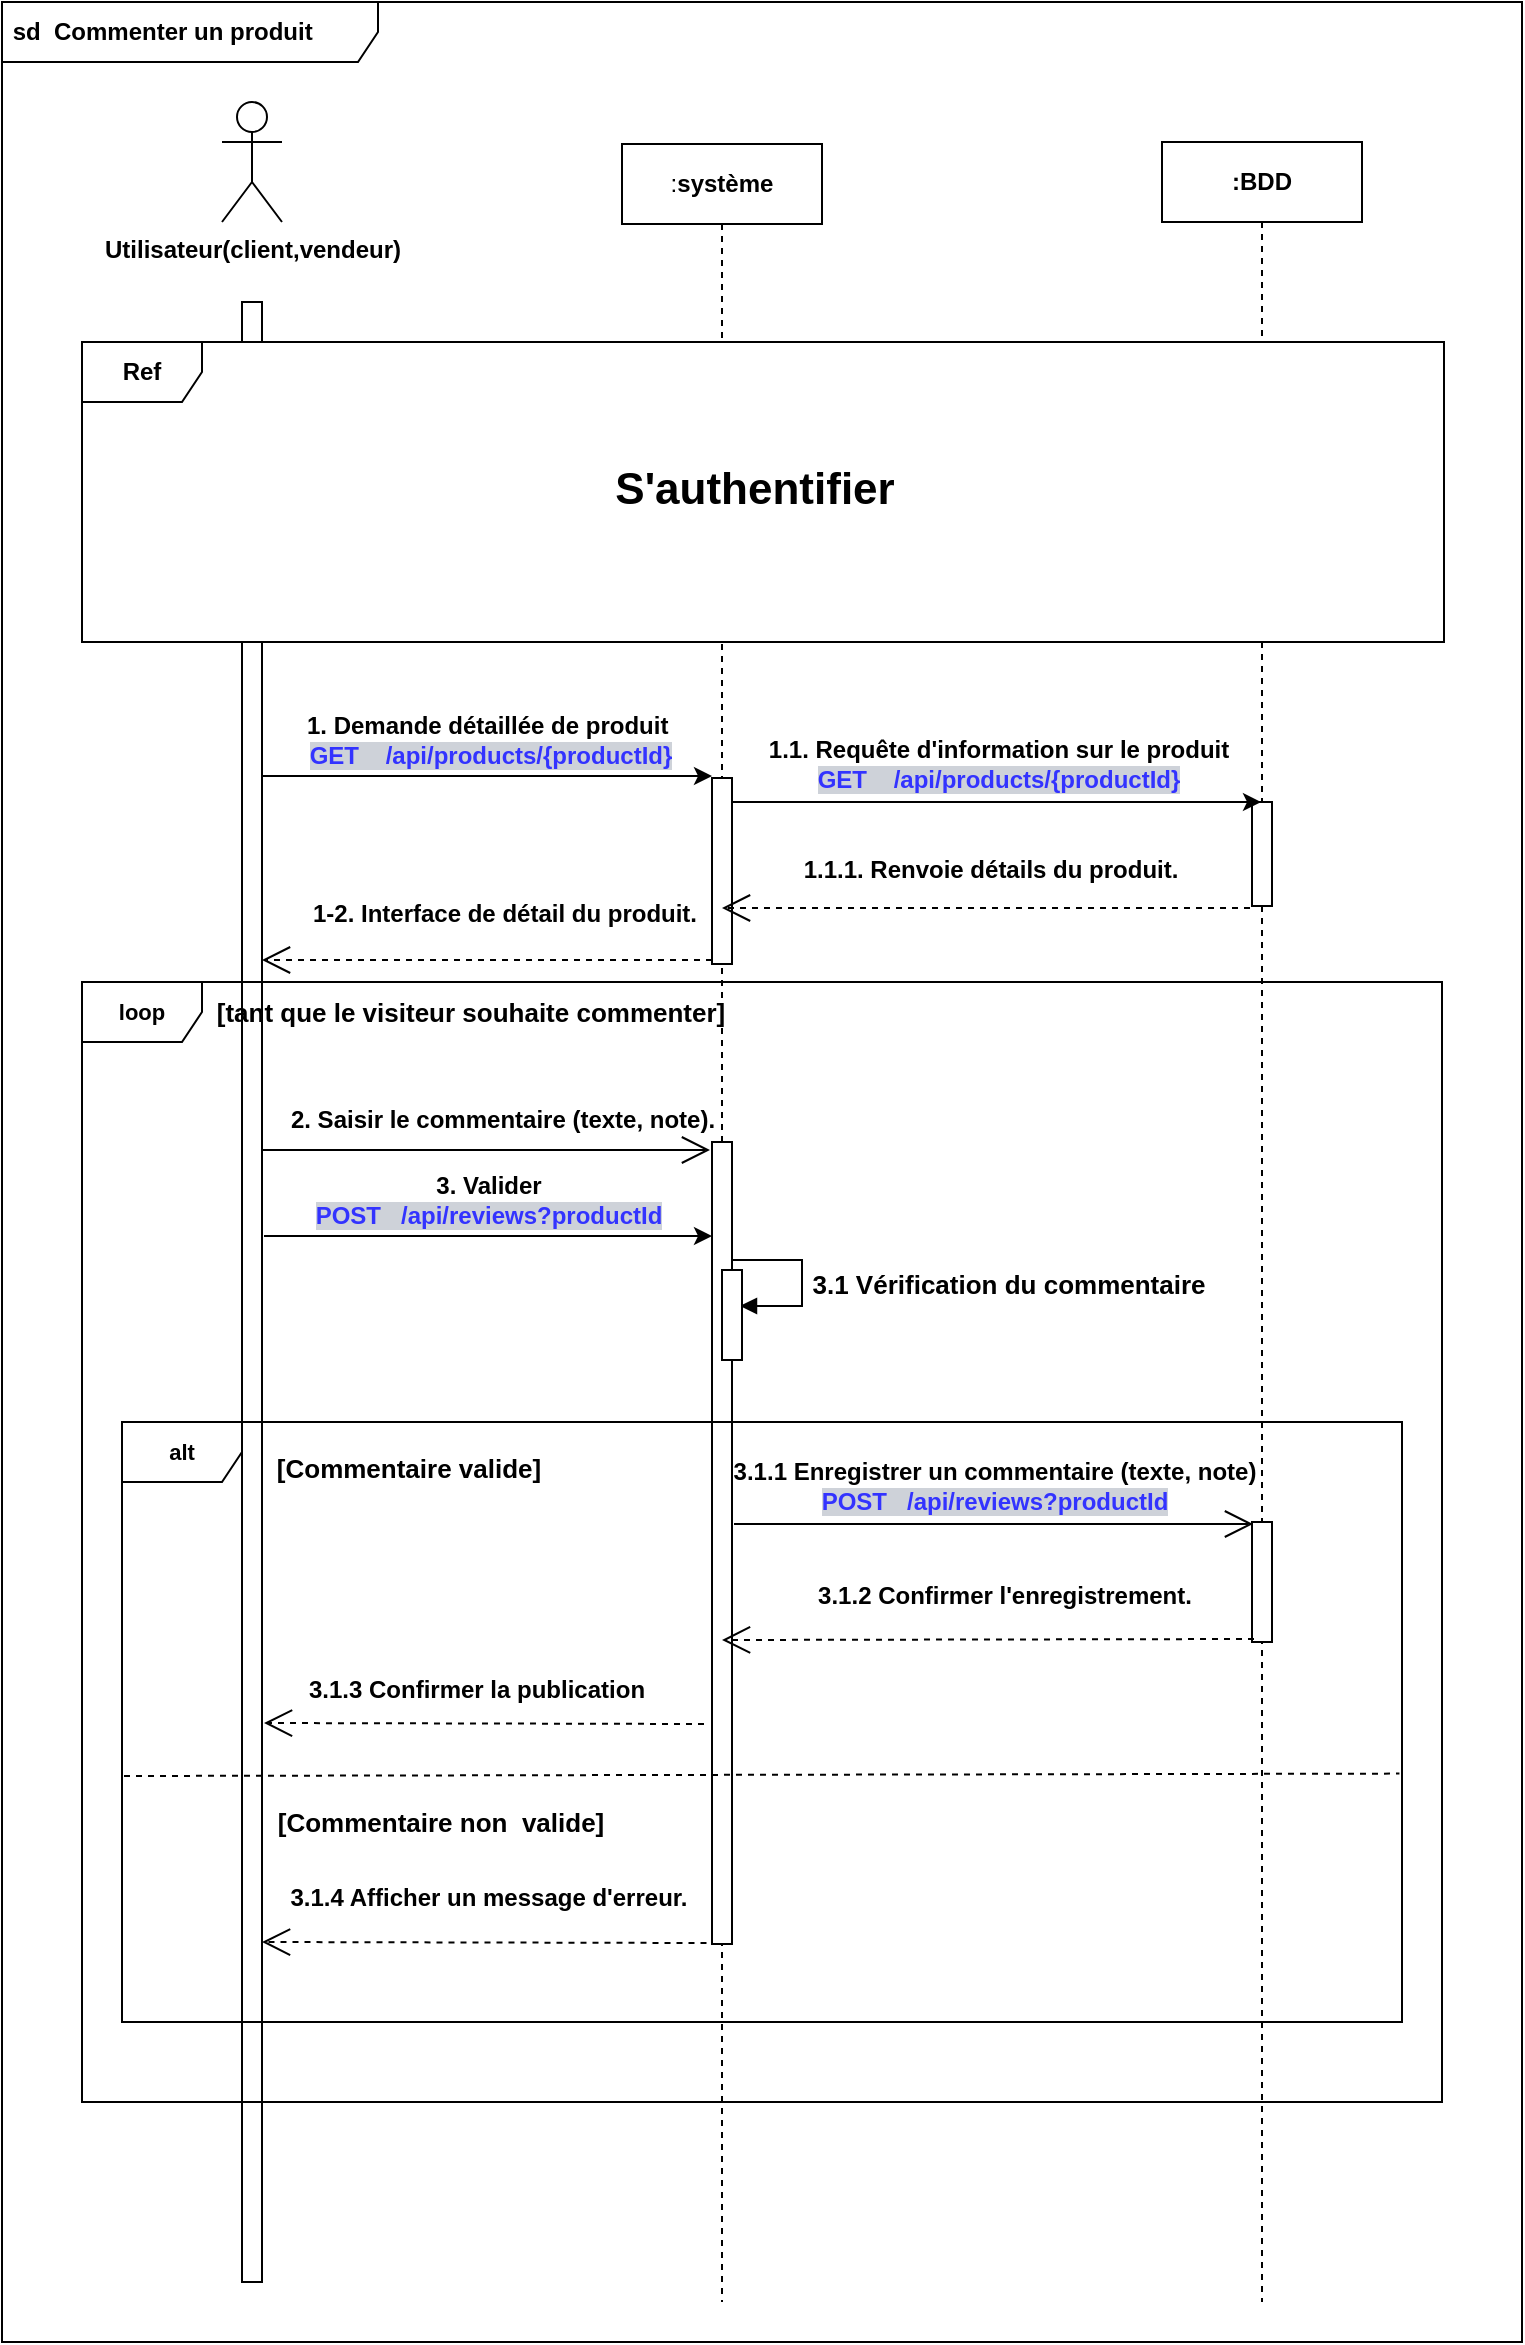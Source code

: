 <mxfile version="27.0.6">
  <diagram name="Page-1" id="hIzWn2SBLk9P-L7SLGz2">
    <mxGraphModel grid="1" page="1" gridSize="10" guides="1" tooltips="1" connect="1" arrows="1" fold="1" pageScale="1" pageWidth="827" pageHeight="1169" math="0" shadow="0">
      <root>
        <mxCell id="0" />
        <mxCell id="1" parent="0" />
        <mxCell id="wVAuduDZPqJUXdJXxRA9-3" value="" style="endArrow=none;dashed=1;html=1;rounded=0;" edge="1" parent="1">
          <mxGeometry width="50" height="50" relative="1" as="geometry">
            <mxPoint x="164" y="1550" as="sourcePoint" />
            <mxPoint x="164.23" y="820" as="targetPoint" />
          </mxGeometry>
        </mxCell>
        <mxCell id="Ek8A23UkqYiL205dJHVW-1" value="&lt;b&gt;Utilisateur(client,vendeur)&lt;/b&gt;" style="shape=umlActor;verticalLabelPosition=bottom;verticalAlign=top;html=1;outlineConnect=0;" vertex="1" parent="1">
          <mxGeometry x="150" y="460" width="30" height="60" as="geometry" />
        </mxCell>
        <mxCell id="Ek8A23UkqYiL205dJHVW-7" value="" style="html=1;points=[[0,0,0,0,5],[0,1,0,0,-5],[1,0,0,0,5],[1,1,0,0,-5]];perimeter=orthogonalPerimeter;outlineConnect=0;targetShapes=umlLifeline;portConstraint=eastwest;newEdgeStyle={&quot;curved&quot;:0,&quot;rounded&quot;:0};" vertex="1" parent="1">
          <mxGeometry x="160" y="560" width="10" height="990" as="geometry" />
        </mxCell>
        <mxCell id="Ek8A23UkqYiL205dJHVW-11" value=":&lt;b&gt;système&lt;/b&gt;" style="shape=umlLifeline;perimeter=lifelinePerimeter;whiteSpace=wrap;html=1;container=1;dropTarget=0;collapsible=0;recursiveResize=0;outlineConnect=0;portConstraint=eastwest;newEdgeStyle={&quot;curved&quot;:0,&quot;rounded&quot;:0};" vertex="1" parent="1">
          <mxGeometry x="350" y="481" width="100" height="1079" as="geometry" />
        </mxCell>
        <mxCell id="Ek8A23UkqYiL205dJHVW-13" value="" style="html=1;points=[[0,0,0,0,5],[0,1,0,0,-5],[1,0,0,0,5],[1,1,0,0,-5]];perimeter=orthogonalPerimeter;outlineConnect=0;targetShapes=umlLifeline;portConstraint=eastwest;newEdgeStyle={&quot;curved&quot;:0,&quot;rounded&quot;:0};" vertex="1" parent="Ek8A23UkqYiL205dJHVW-11">
          <mxGeometry x="45" y="317" width="10" height="93" as="geometry" />
        </mxCell>
        <mxCell id="Ek8A23UkqYiL205dJHVW-36" value="" style="html=1;align=left;spacingLeft=2;endArrow=block;rounded=0;edgeStyle=orthogonalEdgeStyle;curved=0;rounded=0;strokeColor=default;verticalAlign=middle;fontFamily=Helvetica;fontSize=11;fontColor=default;labelBackgroundColor=default;" edge="1" parent="Ek8A23UkqYiL205dJHVW-11" source="wVAuduDZPqJUXdJXxRA9-6">
          <mxGeometry x="0.002" relative="1" as="geometry">
            <mxPoint x="59" y="558" as="sourcePoint" />
            <Array as="points">
              <mxPoint x="90" y="558" />
              <mxPoint x="90" y="581" />
            </Array>
            <mxPoint as="offset" />
            <mxPoint x="59" y="581" as="targetPoint" />
          </mxGeometry>
        </mxCell>
        <mxCell id="wVAuduDZPqJUXdJXxRA9-6" value="" style="html=1;points=[[0,0,0,0,5],[0,1,0,0,-5],[1,0,0,0,5],[1,1,0,0,-5]];perimeter=orthogonalPerimeter;outlineConnect=0;targetShapes=umlLifeline;portConstraint=eastwest;newEdgeStyle={&quot;curved&quot;:0,&quot;rounded&quot;:0};" vertex="1" parent="Ek8A23UkqYiL205dJHVW-11">
          <mxGeometry x="45" y="499" width="10" height="401" as="geometry" />
        </mxCell>
        <mxCell id="Ek8A23UkqYiL205dJHVW-35" value="" style="html=1;points=[[0,0,0,0,5],[0,1,0,0,-5],[1,0,0,0,5],[1,1,0,0,-5]];perimeter=orthogonalPerimeter;outlineConnect=0;targetShapes=umlLifeline;portConstraint=eastwest;newEdgeStyle={&quot;curved&quot;:0,&quot;rounded&quot;:0};fontFamily=Helvetica;fontSize=11;fontColor=default;labelBackgroundColor=default;" vertex="1" parent="Ek8A23UkqYiL205dJHVW-11">
          <mxGeometry x="50" y="563" width="10" height="45" as="geometry" />
        </mxCell>
        <mxCell id="Ek8A23UkqYiL205dJHVW-12" value="&lt;font style=&quot;vertical-align: inherit;&quot;&gt;&lt;font style=&quot;vertical-align: inherit;&quot;&gt;&lt;b&gt;:BDD&lt;/b&gt;&lt;/font&gt;&lt;/font&gt;" style="shape=umlLifeline;perimeter=lifelinePerimeter;whiteSpace=wrap;html=1;container=1;dropTarget=0;collapsible=0;recursiveResize=0;outlineConnect=0;portConstraint=eastwest;newEdgeStyle={&quot;curved&quot;:0,&quot;rounded&quot;:0};" vertex="1" parent="1">
          <mxGeometry x="620" y="480" width="100" height="1080" as="geometry" />
        </mxCell>
        <mxCell id="wVAuduDZPqJUXdJXxRA9-5" value="" style="html=1;points=[[0,0,0,0,5],[0,1,0,0,-5],[1,0,0,0,5],[1,1,0,0,-5]];perimeter=orthogonalPerimeter;outlineConnect=0;targetShapes=umlLifeline;portConstraint=eastwest;newEdgeStyle={&quot;curved&quot;:0,&quot;rounded&quot;:0};" vertex="1" parent="Ek8A23UkqYiL205dJHVW-12">
          <mxGeometry x="45" y="330" width="10" height="52" as="geometry" />
        </mxCell>
        <mxCell id="wVAuduDZPqJUXdJXxRA9-9" value="" style="html=1;points=[[0,0,0,0,5],[0,1,0,0,-5],[1,0,0,0,5],[1,1,0,0,-5]];perimeter=orthogonalPerimeter;outlineConnect=0;targetShapes=umlLifeline;portConstraint=eastwest;newEdgeStyle={&quot;curved&quot;:0,&quot;rounded&quot;:0};" vertex="1" parent="Ek8A23UkqYiL205dJHVW-12">
          <mxGeometry x="45" y="690" width="10" height="60" as="geometry" />
        </mxCell>
        <mxCell id="Ek8A23UkqYiL205dJHVW-14" value="" style="endArrow=classic;html=1;rounded=0;" edge="1" parent="1">
          <mxGeometry width="50" height="50" relative="1" as="geometry">
            <mxPoint x="170" y="797" as="sourcePoint" />
            <mxPoint x="395" y="797" as="targetPoint" />
          </mxGeometry>
        </mxCell>
        <mxCell id="Ek8A23UkqYiL205dJHVW-15" value="&lt;b&gt;1. Demande détaillée de produit&amp;nbsp;&lt;/b&gt;&lt;div&gt;&lt;b&gt;&lt;font style=&quot;color: rgb(51, 51, 255); background-color: rgb(206, 210, 217);&quot;&gt;GET&amp;nbsp; &amp;nbsp; /api/products/{productId}&lt;/font&gt;&lt;/b&gt;&lt;/div&gt;" style="text;html=1;align=center;verticalAlign=middle;resizable=0;points=[];autosize=1;strokeColor=none;fillColor=none;" vertex="1" parent="1">
          <mxGeometry x="179" y="759" width="210" height="40" as="geometry" />
        </mxCell>
        <mxCell id="Ek8A23UkqYiL205dJHVW-19" value="&lt;b&gt;1.1. Requête d&#39;information sur le produit&lt;/b&gt;&lt;div&gt;&lt;b&gt;&lt;font style=&quot;color: rgb(51, 51, 255); background-color: rgb(206, 210, 217);&quot;&gt;GET&amp;nbsp; &amp;nbsp; /api/products/{productId}&lt;/font&gt;&lt;/b&gt;&lt;b&gt;&lt;/b&gt;&lt;/div&gt;" style="text;html=1;align=center;verticalAlign=middle;resizable=0;points=[];autosize=1;strokeColor=none;fillColor=none;" vertex="1" parent="1">
          <mxGeometry x="412.5" y="771" width="250" height="40" as="geometry" />
        </mxCell>
        <mxCell id="Ek8A23UkqYiL205dJHVW-20" value="" style="endArrow=classic;html=1;rounded=0;" edge="1" parent="1">
          <mxGeometry width="50" height="50" relative="1" as="geometry">
            <mxPoint x="405" y="810" as="sourcePoint" />
            <mxPoint x="669.5" y="810" as="targetPoint" />
          </mxGeometry>
        </mxCell>
        <mxCell id="Ek8A23UkqYiL205dJHVW-21" value="" style="endArrow=open;endSize=12;dashed=1;html=1;rounded=0;" edge="1" parent="1">
          <mxGeometry x="-0.041" y="3" width="160" relative="1" as="geometry">
            <mxPoint x="664" y="863" as="sourcePoint" />
            <mxPoint x="400" y="863" as="targetPoint" />
            <mxPoint x="1" as="offset" />
          </mxGeometry>
        </mxCell>
        <mxCell id="Ek8A23UkqYiL205dJHVW-22" value="&lt;b&gt;1.1.1. Renvoie détails du produit.&lt;/b&gt;" style="text;html=1;align=center;verticalAlign=middle;resizable=0;points=[];autosize=1;strokeColor=none;fillColor=none;" vertex="1" parent="1">
          <mxGeometry x="428.5" y="829" width="210" height="30" as="geometry" />
        </mxCell>
        <mxCell id="Ek8A23UkqYiL205dJHVW-23" value="" style="endArrow=open;endSize=12;dashed=1;html=1;rounded=0;" edge="1" parent="1">
          <mxGeometry x="-0.041" y="3" width="160" relative="1" as="geometry">
            <mxPoint x="395" y="889" as="sourcePoint" />
            <mxPoint x="170" y="889" as="targetPoint" />
            <mxPoint x="1" as="offset" />
          </mxGeometry>
        </mxCell>
        <mxCell id="Ek8A23UkqYiL205dJHVW-24" value="&lt;b&gt;1-2. Interface de détail du produit.&lt;/b&gt;" style="text;html=1;align=center;verticalAlign=middle;resizable=0;points=[];autosize=1;strokeColor=none;fillColor=none;" vertex="1" parent="1">
          <mxGeometry x="181" y="851" width="220" height="30" as="geometry" />
        </mxCell>
        <mxCell id="Ek8A23UkqYiL205dJHVW-25" value="&lt;b&gt;2. Saisir le commentaire (texte, note).&lt;/b&gt;" style="text;html=1;align=center;verticalAlign=middle;resizable=0;points=[];autosize=1;strokeColor=none;fillColor=none;" vertex="1" parent="1">
          <mxGeometry x="170" y="954" width="240" height="30" as="geometry" />
        </mxCell>
        <mxCell id="Ek8A23UkqYiL205dJHVW-27" value="" style="endArrow=open;endFill=1;endSize=12;html=1;rounded=0;" edge="1" parent="1">
          <mxGeometry width="160" relative="1" as="geometry">
            <mxPoint x="170" y="984" as="sourcePoint" />
            <mxPoint x="394" y="984" as="targetPoint" />
          </mxGeometry>
        </mxCell>
        <mxCell id="Ek8A23UkqYiL205dJHVW-29" value="&lt;b&gt;3. Valider&lt;/b&gt;&lt;div&gt;&lt;b&gt;&lt;font style=&quot;color: rgb(51, 51, 255); background-color: rgb(206, 210, 217);&quot;&gt;POST&amp;nbsp; &amp;nbsp;/api/reviews?productId&lt;/font&gt;&lt;/b&gt;&lt;b&gt;&lt;/b&gt;&lt;/div&gt;" style="text;html=1;align=center;verticalAlign=middle;resizable=0;points=[];autosize=1;strokeColor=none;fillColor=none;" vertex="1" parent="1">
          <mxGeometry x="182.75" y="989" width="200" height="40" as="geometry" />
        </mxCell>
        <mxCell id="Ek8A23UkqYiL205dJHVW-30" value="" style="endArrow=classic;html=1;rounded=0;" edge="1" parent="1">
          <mxGeometry width="50" height="50" relative="1" as="geometry">
            <mxPoint x="171" y="1027" as="sourcePoint" />
            <mxPoint x="395" y="1027" as="targetPoint" />
          </mxGeometry>
        </mxCell>
        <mxCell id="Ek8A23UkqYiL205dJHVW-38" value="&lt;b&gt;&lt;font style=&quot;font-size: 13px;&quot;&gt;3.1 Vérification du commentaire&lt;/font&gt;&lt;/b&gt;" style="text;html=1;align=center;verticalAlign=middle;resizable=0;points=[];autosize=1;strokeColor=none;fillColor=none;fontFamily=Helvetica;fontSize=11;fontColor=default;labelBackgroundColor=default;" vertex="1" parent="1">
          <mxGeometry x="433" y="1036" width="220" height="30" as="geometry" />
        </mxCell>
        <mxCell id="Ek8A23UkqYiL205dJHVW-39" value="&lt;b&gt;alt&lt;/b&gt;" style="shape=umlFrame;whiteSpace=wrap;html=1;pointerEvents=0;fontFamily=Helvetica;fontSize=11;fontColor=default;labelBackgroundColor=default;" vertex="1" parent="1">
          <mxGeometry x="100" y="1120" width="640" height="300" as="geometry" />
        </mxCell>
        <mxCell id="Ek8A23UkqYiL205dJHVW-40" value="&lt;b&gt;3.1.1 Enregistrer un commentaire (texte, note)&lt;/b&gt;&lt;div&gt;&lt;b&gt;&lt;font style=&quot;color: rgb(51, 51, 255); background-color: rgb(206, 210, 217);&quot;&gt;POST&amp;nbsp; &amp;nbsp;/api/reviews?productId&lt;/font&gt;&lt;/b&gt;&lt;b&gt;&lt;/b&gt;&lt;/div&gt;" style="text;html=1;align=center;verticalAlign=middle;resizable=0;points=[];autosize=1;strokeColor=none;fillColor=none;" vertex="1" parent="1">
          <mxGeometry x="395.5" y="1132" width="280" height="40" as="geometry" />
        </mxCell>
        <mxCell id="Ek8A23UkqYiL205dJHVW-41" value="" style="endArrow=open;endFill=1;endSize=12;html=1;rounded=0;" edge="1" parent="1">
          <mxGeometry width="160" relative="1" as="geometry">
            <mxPoint x="406" y="1171" as="sourcePoint" />
            <mxPoint x="665.5" y="1171" as="targetPoint" />
          </mxGeometry>
        </mxCell>
        <mxCell id="Ek8A23UkqYiL205dJHVW-42" value="&lt;b&gt;&lt;font style=&quot;font-size: 13px;&quot;&gt;[Commentaire valide]&lt;/font&gt;&lt;/b&gt;" style="text;html=1;align=center;verticalAlign=middle;resizable=0;points=[];autosize=1;strokeColor=none;fillColor=none;fontFamily=Helvetica;fontSize=11;fontColor=default;labelBackgroundColor=default;" vertex="1" parent="1">
          <mxGeometry x="163" y="1128" width="160" height="30" as="geometry" />
        </mxCell>
        <mxCell id="Ek8A23UkqYiL205dJHVW-43" value="&lt;b&gt;3.1.2 Confirmer l&#39;enregistrement.&lt;/b&gt;" style="text;html=1;align=center;verticalAlign=middle;resizable=0;points=[];autosize=1;strokeColor=none;fillColor=none;" vertex="1" parent="1">
          <mxGeometry x="435.5" y="1192" width="210" height="30" as="geometry" />
        </mxCell>
        <mxCell id="Ek8A23UkqYiL205dJHVW-44" value="" style="endArrow=open;endSize=12;dashed=1;html=1;rounded=0;" edge="1" parent="1">
          <mxGeometry x="-0.041" y="3" width="160" relative="1" as="geometry">
            <mxPoint x="666" y="1228.5" as="sourcePoint" />
            <mxPoint x="400" y="1229" as="targetPoint" />
            <mxPoint x="1" as="offset" />
          </mxGeometry>
        </mxCell>
        <mxCell id="Ek8A23UkqYiL205dJHVW-45" value="" style="endArrow=open;endSize=12;dashed=1;html=1;rounded=0;" edge="1" parent="1">
          <mxGeometry x="-0.041" y="3" width="160" relative="1" as="geometry">
            <mxPoint x="391" y="1271" as="sourcePoint" />
            <mxPoint x="171" y="1270.5" as="targetPoint" />
            <mxPoint x="1" as="offset" />
          </mxGeometry>
        </mxCell>
        <mxCell id="Ek8A23UkqYiL205dJHVW-46" value="&lt;b&gt;3.1.3 Confirmer la publication&lt;/b&gt;" style="text;html=1;align=center;verticalAlign=middle;resizable=0;points=[];autosize=1;strokeColor=none;fillColor=none;" vertex="1" parent="1">
          <mxGeometry x="181.5" y="1239" width="190" height="30" as="geometry" />
        </mxCell>
        <mxCell id="Ek8A23UkqYiL205dJHVW-48" value="" style="endArrow=none;dashed=1;html=1;rounded=0;strokeColor=default;align=center;verticalAlign=middle;fontFamily=Helvetica;fontSize=11;fontColor=default;labelBackgroundColor=default;entryX=0.998;entryY=0.586;entryDx=0;entryDy=0;entryPerimeter=0;" edge="1" parent="1" target="Ek8A23UkqYiL205dJHVW-39">
          <mxGeometry width="50" height="50" relative="1" as="geometry">
            <mxPoint x="101" y="1297" as="sourcePoint" />
            <mxPoint x="720" y="1297" as="targetPoint" />
          </mxGeometry>
        </mxCell>
        <mxCell id="Ek8A23UkqYiL205dJHVW-49" value="&lt;b&gt;&lt;font style=&quot;font-size: 13px;&quot;&gt;[Commentaire non&amp;nbsp; valide]&lt;/font&gt;&lt;/b&gt;" style="text;html=1;align=center;verticalAlign=middle;resizable=0;points=[];autosize=1;strokeColor=none;fillColor=none;fontFamily=Helvetica;fontSize=11;fontColor=default;labelBackgroundColor=default;" vertex="1" parent="1">
          <mxGeometry x="164" y="1305" width="190" height="30" as="geometry" />
        </mxCell>
        <mxCell id="Ek8A23UkqYiL205dJHVW-50" value="" style="endArrow=open;endSize=12;dashed=1;html=1;rounded=0;" edge="1" parent="1">
          <mxGeometry x="-0.041" y="3" width="160" relative="1" as="geometry">
            <mxPoint x="392.25" y="1380.5" as="sourcePoint" />
            <mxPoint x="170" y="1380" as="targetPoint" />
            <mxPoint x="1" as="offset" />
          </mxGeometry>
        </mxCell>
        <mxCell id="Ek8A23UkqYiL205dJHVW-51" value="&lt;b&gt;3.1.4 Afficher un message d&#39;erreur.&lt;/b&gt;" style="text;html=1;align=center;verticalAlign=middle;resizable=0;points=[];autosize=1;strokeColor=none;fillColor=none;" vertex="1" parent="1">
          <mxGeometry x="172.75" y="1342.5" width="220" height="30" as="geometry" />
        </mxCell>
        <mxCell id="Ek8A23UkqYiL205dJHVW-54" value="&lt;b&gt;loop&lt;/b&gt;" style="shape=umlFrame;whiteSpace=wrap;html=1;pointerEvents=0;fontFamily=Helvetica;fontSize=11;fontColor=default;labelBackgroundColor=default;" vertex="1" parent="1">
          <mxGeometry x="80" y="900" width="680" height="560" as="geometry" />
        </mxCell>
        <mxCell id="Ek8A23UkqYiL205dJHVW-55" value="&lt;b&gt;&lt;font style=&quot;font-size: 13px;&quot;&gt;[tant que le visiteur souhaite commenter]&lt;/font&gt;&lt;/b&gt;" style="text;html=1;align=center;verticalAlign=middle;resizable=0;points=[];autosize=1;strokeColor=none;fillColor=none;" vertex="1" parent="1">
          <mxGeometry x="134" y="900" width="280" height="30" as="geometry" />
        </mxCell>
        <mxCell id="gR7WO6gFQNKqUNs7694a-4" value="&lt;b&gt;&amp;nbsp;sd&amp;nbsp; Commenter un produit&lt;/b&gt;" style="shape=umlFrame;whiteSpace=wrap;html=1;pointerEvents=0;width=188;height=30;align=left;" vertex="1" parent="1">
          <mxGeometry x="40" y="410" width="760" height="1170" as="geometry" />
        </mxCell>
        <mxCell id="NSmej_YWk2X7fdk1hRJO-1" value="&lt;b&gt;Ref&lt;/b&gt;" style="shape=umlFrame;whiteSpace=wrap;html=1;pointerEvents=0;swimlaneFillColor=default;" vertex="1" parent="1">
          <mxGeometry x="80" y="580" width="681" height="150" as="geometry" />
        </mxCell>
        <mxCell id="NSmej_YWk2X7fdk1hRJO-2" value="&lt;font style=&quot;font-size: 22px;&quot;&gt;&lt;b style=&quot;&quot;&gt;S&#39;authentifier&lt;/b&gt;&lt;/font&gt;" style="text;html=1;align=center;verticalAlign=middle;resizable=0;points=[];autosize=1;strokeColor=none;fillColor=none;" vertex="1" parent="1">
          <mxGeometry x="336" y="634" width="160" height="40" as="geometry" />
        </mxCell>
      </root>
    </mxGraphModel>
  </diagram>
</mxfile>
